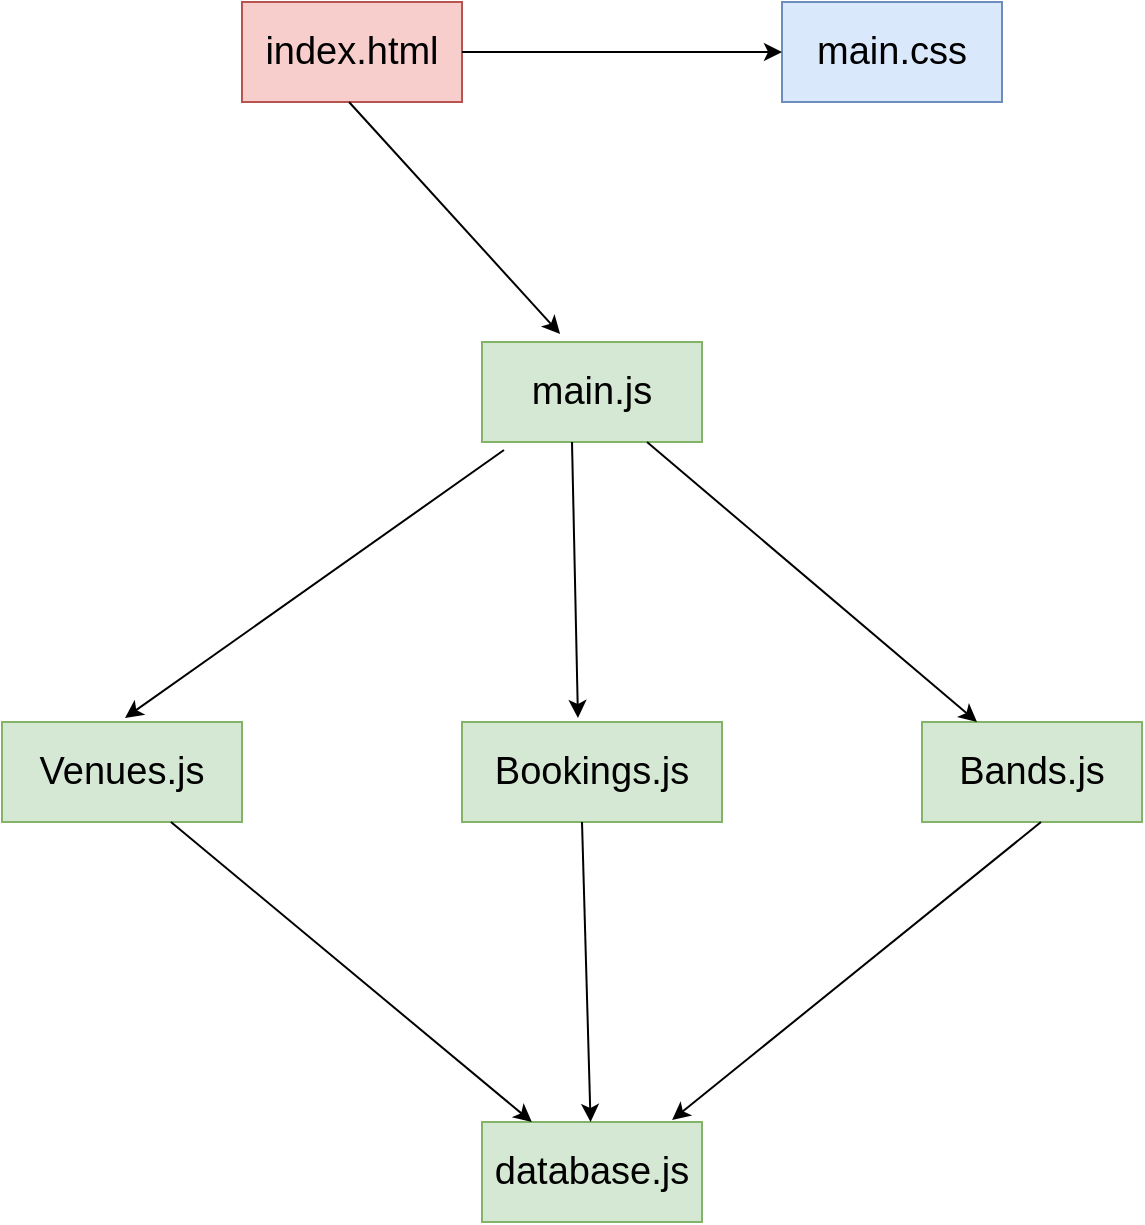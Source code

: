 <mxfile>
    <diagram id="vwPqeoVa7jaEvB_UUyeY" name="Page-1">
        <mxGraphModel dx="836" dy="1187" grid="1" gridSize="10" guides="1" tooltips="1" connect="1" arrows="1" fold="1" page="0" pageScale="1" pageWidth="1100" pageHeight="1700" math="0" shadow="0">
            <root>
                <mxCell id="0"/>
                <mxCell id="1" parent="0"/>
                <mxCell id="2" value="&lt;font style=&quot;font-size: 19px;&quot;&gt;main.js&lt;/font&gt;" style="rounded=0;whiteSpace=wrap;html=1;fillColor=#d5e8d4;strokeColor=#82b366;" vertex="1" parent="1">
                    <mxGeometry x="340" y="80" width="110" height="50" as="geometry"/>
                </mxCell>
                <mxCell id="3" value="&lt;font style=&quot;font-size: 19px;&quot;&gt;database.js&lt;/font&gt;" style="rounded=0;whiteSpace=wrap;html=1;fillColor=#d5e8d4;strokeColor=#82b366;" vertex="1" parent="1">
                    <mxGeometry x="340" y="470" width="110" height="50" as="geometry"/>
                </mxCell>
                <mxCell id="4" value="&lt;font style=&quot;font-size: 19px;&quot;&gt;Venues.js&lt;/font&gt;" style="rounded=0;whiteSpace=wrap;html=1;fillColor=#d5e8d4;strokeColor=#82b366;" vertex="1" parent="1">
                    <mxGeometry x="100" y="270" width="120" height="50" as="geometry"/>
                </mxCell>
                <mxCell id="5" value="&lt;font style=&quot;font-size: 19px;&quot;&gt;Bands.js&lt;/font&gt;" style="rounded=0;whiteSpace=wrap;html=1;fillColor=#d5e8d4;strokeColor=#82b366;" vertex="1" parent="1">
                    <mxGeometry x="560" y="270" width="110" height="50" as="geometry"/>
                </mxCell>
                <mxCell id="6" value="&lt;font style=&quot;font-size: 19px;&quot;&gt;Bookings.js&lt;/font&gt;" style="rounded=0;whiteSpace=wrap;html=1;fillColor=#d5e8d4;strokeColor=#82b366;" vertex="1" parent="1">
                    <mxGeometry x="330" y="270" width="130" height="50" as="geometry"/>
                </mxCell>
                <mxCell id="7" value="" style="endArrow=classic;html=1;fontSize=19;exitX=0.75;exitY=1;exitDx=0;exitDy=0;entryX=0.25;entryY=0;entryDx=0;entryDy=0;" edge="1" parent="1" source="2" target="5">
                    <mxGeometry width="50" height="50" relative="1" as="geometry">
                        <mxPoint x="400" y="420" as="sourcePoint"/>
                        <mxPoint x="450" y="370" as="targetPoint"/>
                    </mxGeometry>
                </mxCell>
                <mxCell id="8" value="" style="endArrow=classic;html=1;fontSize=19;exitX=0.75;exitY=1;exitDx=0;exitDy=0;entryX=0.446;entryY=-0.04;entryDx=0;entryDy=0;entryPerimeter=0;" edge="1" parent="1" target="6">
                    <mxGeometry width="50" height="50" relative="1" as="geometry">
                        <mxPoint x="385" y="130" as="sourcePoint"/>
                        <mxPoint x="550" y="270" as="targetPoint"/>
                    </mxGeometry>
                </mxCell>
                <mxCell id="9" value="" style="endArrow=classic;html=1;fontSize=19;exitX=0.1;exitY=1.08;exitDx=0;exitDy=0;entryX=0.446;entryY=-0.04;entryDx=0;entryDy=0;entryPerimeter=0;exitPerimeter=0;" edge="1" parent="1" source="2">
                    <mxGeometry width="50" height="50" relative="1" as="geometry">
                        <mxPoint x="158.51" y="130" as="sourcePoint"/>
                        <mxPoint x="161.49" y="268" as="targetPoint"/>
                    </mxGeometry>
                </mxCell>
                <mxCell id="10" value="" style="endArrow=classic;html=1;fontSize=19;exitX=0.1;exitY=1.08;exitDx=0;exitDy=0;entryX=0.864;entryY=-0.02;entryDx=0;entryDy=0;entryPerimeter=0;exitPerimeter=0;" edge="1" parent="1" target="3">
                    <mxGeometry width="50" height="50" relative="1" as="geometry">
                        <mxPoint x="619.51" y="320" as="sourcePoint"/>
                        <mxPoint x="430" y="454" as="targetPoint"/>
                    </mxGeometry>
                </mxCell>
                <mxCell id="11" value="" style="endArrow=classic;html=1;fontSize=19;exitX=0.1;exitY=1.08;exitDx=0;exitDy=0;exitPerimeter=0;" edge="1" parent="1" target="3">
                    <mxGeometry width="50" height="50" relative="1" as="geometry">
                        <mxPoint x="184.47" y="320" as="sourcePoint"/>
                        <mxPoint x="-5.684e-14" y="469" as="targetPoint"/>
                    </mxGeometry>
                </mxCell>
                <mxCell id="12" value="" style="endArrow=classic;html=1;fontSize=19;exitX=0.1;exitY=1.08;exitDx=0;exitDy=0;exitPerimeter=0;" edge="1" parent="1" target="3">
                    <mxGeometry width="50" height="50" relative="1" as="geometry">
                        <mxPoint x="390" y="320" as="sourcePoint"/>
                        <mxPoint x="570.454" y="470" as="targetPoint"/>
                    </mxGeometry>
                </mxCell>
                <mxCell id="13" value="&lt;font style=&quot;font-size: 19px;&quot;&gt;main.css&lt;/font&gt;" style="rounded=0;whiteSpace=wrap;html=1;fillColor=#dae8fc;strokeColor=#6c8ebf;" vertex="1" parent="1">
                    <mxGeometry x="490" y="-90" width="110" height="50" as="geometry"/>
                </mxCell>
                <mxCell id="14" value="&lt;font style=&quot;font-size: 19px;&quot;&gt;index.html&lt;/font&gt;" style="rounded=0;whiteSpace=wrap;html=1;fillColor=#f8cecc;strokeColor=#b85450;" vertex="1" parent="1">
                    <mxGeometry x="220" y="-90" width="110" height="50" as="geometry"/>
                </mxCell>
                <mxCell id="15" value="" style="endArrow=classic;html=1;fontSize=19;exitX=0.75;exitY=1;exitDx=0;exitDy=0;entryX=0.355;entryY=-0.08;entryDx=0;entryDy=0;entryPerimeter=0;" edge="1" parent="1" target="2">
                    <mxGeometry width="50" height="50" relative="1" as="geometry">
                        <mxPoint x="273.51" y="-40" as="sourcePoint"/>
                        <mxPoint x="276.49" y="98" as="targetPoint"/>
                    </mxGeometry>
                </mxCell>
                <mxCell id="16" value="" style="endArrow=classic;html=1;fontSize=19;exitX=1;exitY=0.5;exitDx=0;exitDy=0;entryX=0;entryY=0.5;entryDx=0;entryDy=0;" edge="1" parent="1" source="14" target="13">
                    <mxGeometry width="50" height="50" relative="1" as="geometry">
                        <mxPoint x="330" y="-70" as="sourcePoint"/>
                        <mxPoint x="435.54" y="46" as="targetPoint"/>
                    </mxGeometry>
                </mxCell>
            </root>
        </mxGraphModel>
    </diagram>
</mxfile>